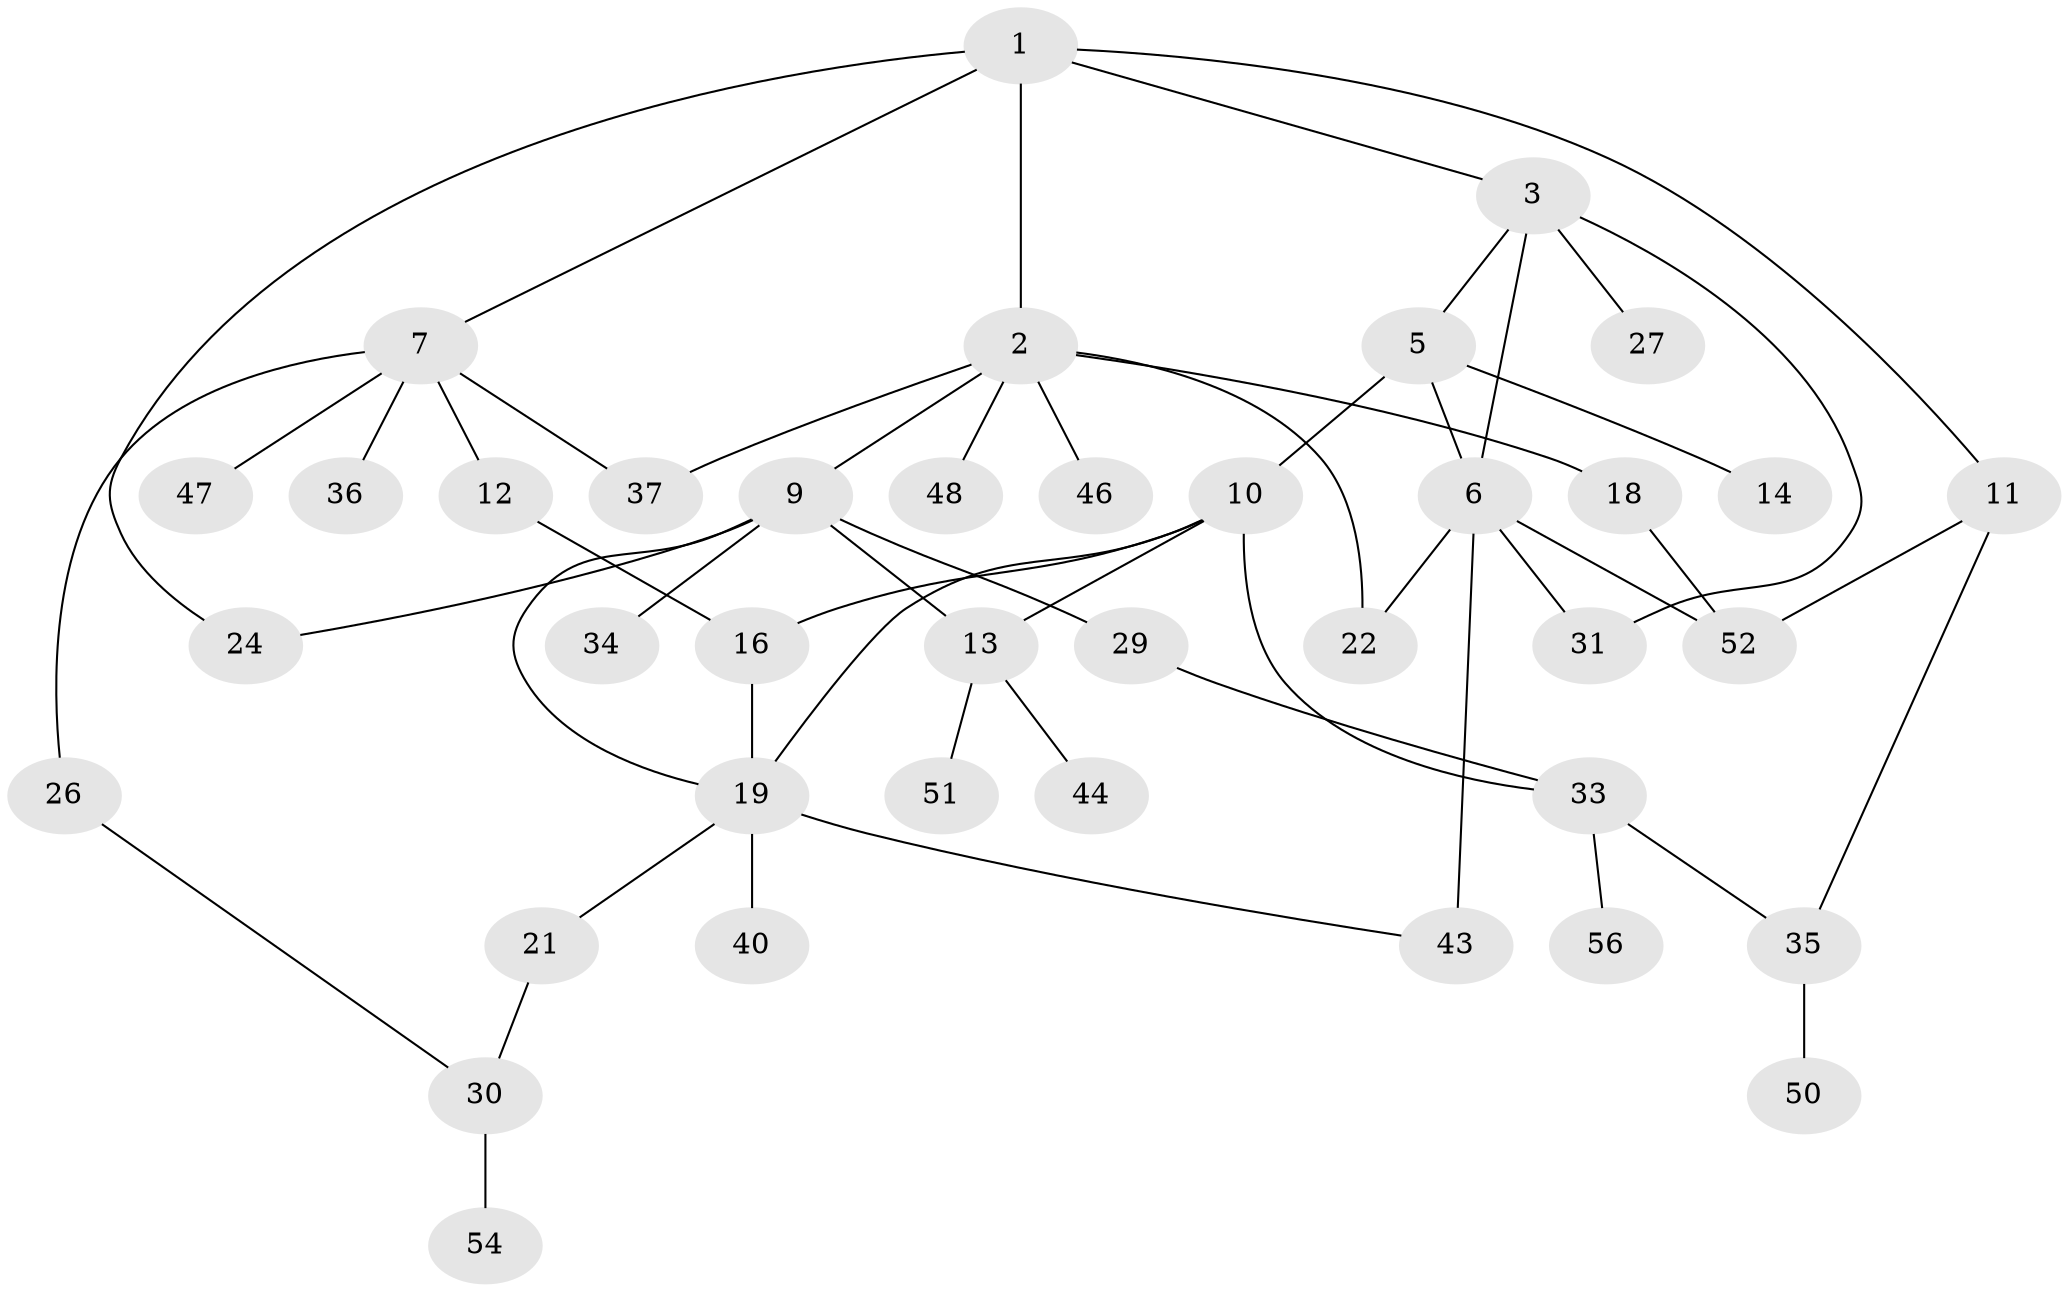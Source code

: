 // Generated by graph-tools (version 1.1) at 2025/23/03/03/25 07:23:30]
// undirected, 39 vertices, 53 edges
graph export_dot {
graph [start="1"]
  node [color=gray90,style=filled];
  1 [super="+8"];
  2 [super="+17"];
  3 [super="+4"];
  5 [super="+55"];
  6 [super="+25"];
  7 [super="+23"];
  9 [super="+20"];
  10;
  11 [super="+15"];
  12;
  13 [super="+45"];
  14;
  16 [super="+42"];
  18 [super="+49"];
  19 [super="+53"];
  21 [super="+28"];
  22;
  24 [super="+41"];
  26;
  27;
  29 [super="+38"];
  30 [super="+32"];
  31;
  33 [super="+39"];
  34;
  35;
  36;
  37;
  40;
  43;
  44;
  46;
  47;
  48;
  50;
  51;
  52;
  54;
  56;
  1 -- 2;
  1 -- 3;
  1 -- 7;
  1 -- 11;
  1 -- 24;
  2 -- 9;
  2 -- 48;
  2 -- 37;
  2 -- 18;
  2 -- 46;
  2 -- 22;
  3 -- 5;
  3 -- 27;
  3 -- 31;
  3 -- 6;
  5 -- 6;
  5 -- 10;
  5 -- 14;
  6 -- 22;
  6 -- 31;
  6 -- 43 [weight=2];
  6 -- 52;
  7 -- 12;
  7 -- 47;
  7 -- 26;
  7 -- 36;
  7 -- 37;
  9 -- 24;
  9 -- 19;
  9 -- 13;
  9 -- 34;
  9 -- 29;
  10 -- 13;
  10 -- 16;
  10 -- 19;
  10 -- 33;
  11 -- 52;
  11 -- 35;
  12 -- 16;
  13 -- 44;
  13 -- 51;
  16 -- 19;
  18 -- 52;
  19 -- 21;
  19 -- 40;
  19 -- 43;
  21 -- 30;
  26 -- 30;
  29 -- 33 [weight=2];
  30 -- 54;
  33 -- 56;
  33 -- 35;
  35 -- 50;
}
